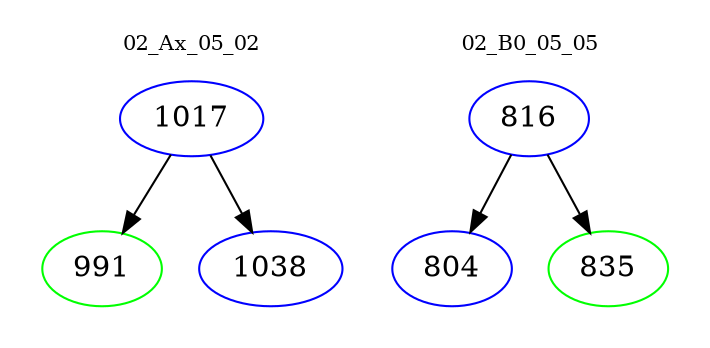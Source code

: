 digraph{
subgraph cluster_0 {
color = white
label = "02_Ax_05_02";
fontsize=10;
T0_1017 [label="1017", color="blue"]
T0_1017 -> T0_991 [color="black"]
T0_991 [label="991", color="green"]
T0_1017 -> T0_1038 [color="black"]
T0_1038 [label="1038", color="blue"]
}
subgraph cluster_1 {
color = white
label = "02_B0_05_05";
fontsize=10;
T1_816 [label="816", color="blue"]
T1_816 -> T1_804 [color="black"]
T1_804 [label="804", color="blue"]
T1_816 -> T1_835 [color="black"]
T1_835 [label="835", color="green"]
}
}
